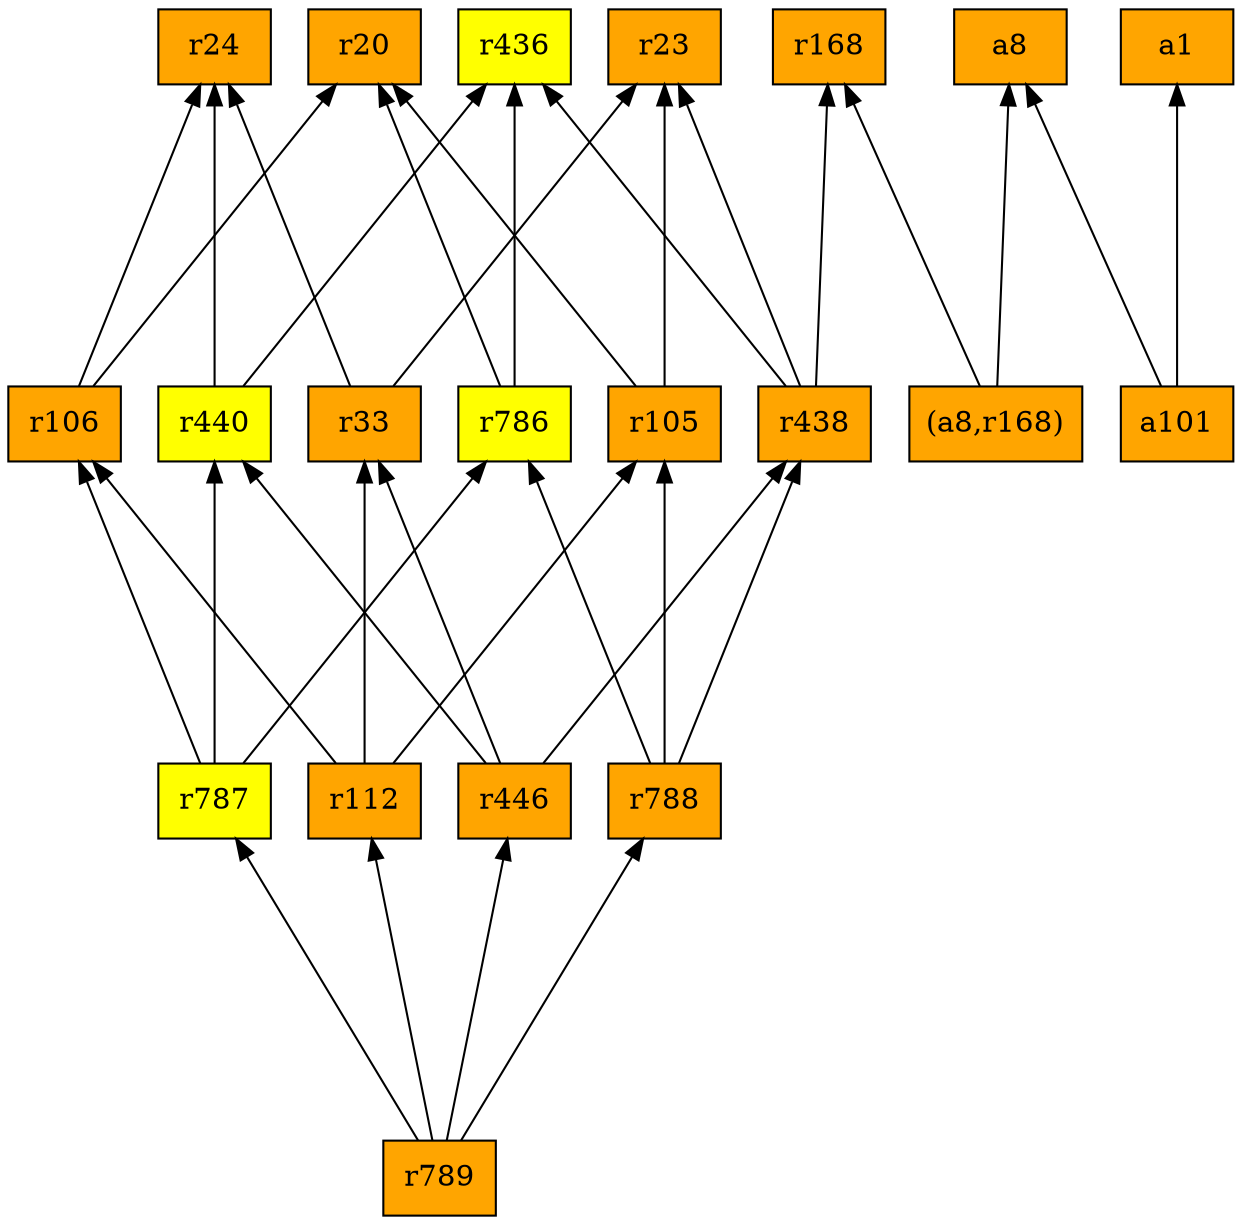 digraph G {
rankdir=BT;ranksep="2.0";
"r106" [shape=record,fillcolor=orange,style=filled,label="{r106}"];
"a8" [shape=record,fillcolor=orange,style=filled,label="{a8}"];
"r789" [shape=record,fillcolor=orange,style=filled,label="{r789}"];
"r105" [shape=record,fillcolor=orange,style=filled,label="{r105}"];
"(a8,r168)" [shape=record,fillcolor=orange,style=filled,label="{(a8,r168)}"];
"r440" [shape=record,fillcolor=yellow,style=filled,label="{r440}"];
"a101" [shape=record,fillcolor=orange,style=filled,label="{a101}"];
"r436" [shape=record,fillcolor=yellow,style=filled,label="{r436}"];
"r787" [shape=record,fillcolor=yellow,style=filled,label="{r787}"];
"a1" [shape=record,fillcolor=orange,style=filled,label="{a1}"];
"r438" [shape=record,fillcolor=orange,style=filled,label="{r438}"];
"r786" [shape=record,fillcolor=yellow,style=filled,label="{r786}"];
"r24" [shape=record,fillcolor=orange,style=filled,label="{r24}"];
"r23" [shape=record,fillcolor=orange,style=filled,label="{r23}"];
"r33" [shape=record,fillcolor=orange,style=filled,label="{r33}"];
"r446" [shape=record,fillcolor=orange,style=filled,label="{r446}"];
"r20" [shape=record,fillcolor=orange,style=filled,label="{r20}"];
"r112" [shape=record,fillcolor=orange,style=filled,label="{r112}"];
"r788" [shape=record,fillcolor=orange,style=filled,label="{r788}"];
"r168" [shape=record,fillcolor=orange,style=filled,label="{r168}"];
"r106" -> "r20"
"r106" -> "r24"
"r789" -> "r787"
"r789" -> "r446"
"r789" -> "r788"
"r789" -> "r112"
"r105" -> "r20"
"r105" -> "r23"
"(a8,r168)" -> "a8"
"(a8,r168)" -> "r168"
"r440" -> "r24"
"r440" -> "r436"
"a101" -> "a1"
"a101" -> "a8"
"r787" -> "r786"
"r787" -> "r106"
"r787" -> "r440"
"r438" -> "r436"
"r438" -> "r168"
"r438" -> "r23"
"r786" -> "r20"
"r786" -> "r436"
"r33" -> "r24"
"r33" -> "r23"
"r446" -> "r438"
"r446" -> "r33"
"r446" -> "r440"
"r112" -> "r106"
"r112" -> "r105"
"r112" -> "r33"
"r788" -> "r438"
"r788" -> "r786"
"r788" -> "r105"
}